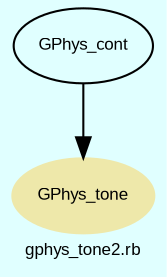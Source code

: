 digraph TopLevel {
    compound = true
    bgcolor = lightcyan1
    fontname = Arial
    fontsize = 8
    label = "gphys_tone2.rb"
    node [
        fontname = Arial,
        fontsize = 8,
        color = black
    ]

    GPhys_tone [
        fontcolor = black,
        URL = "classes/GPhys_tone.html",
        shape = ellipse,
        color = palegoldenrod,
        style = filled,
        label = "GPhys_tone"
    ]

    GPhys_cont [
        URL = "classes/GPhys_cont.html",
        label = "GPhys_cont"
    ]

    GPhys_cont -> GPhys_tone [

    ]

}

